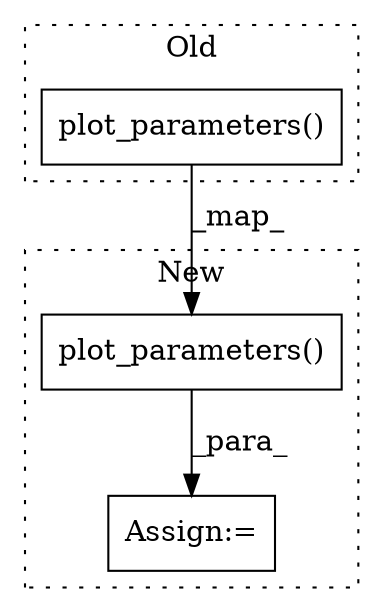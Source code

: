 digraph G {
subgraph cluster0 {
1 [label="plot_parameters()" a="75" s="6292" l="19" shape="box"];
label = "Old";
style="dotted";
}
subgraph cluster1 {
2 [label="plot_parameters()" a="75" s="6578" l="19" shape="box"];
3 [label="Assign:=" a="68" s="6575" l="3" shape="box"];
label = "New";
style="dotted";
}
1 -> 2 [label="_map_"];
2 -> 3 [label="_para_"];
}
